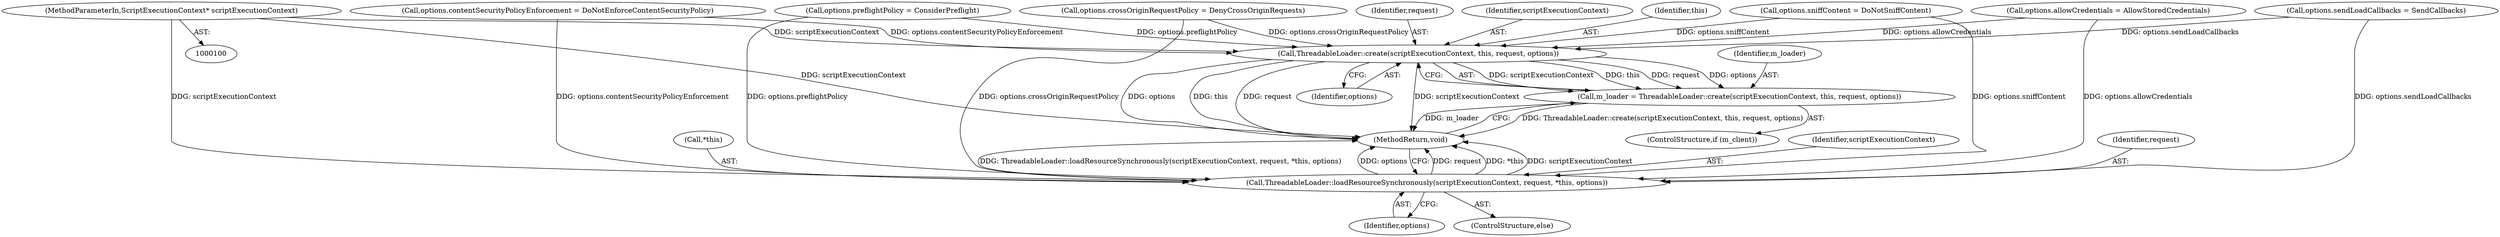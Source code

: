 digraph "0_Chrome_d0c31f0342cefc46a3b3d80359a9779d044d4c0d_17@pointer" {
"1000101" [label="(MethodParameterIn,ScriptExecutionContext* scriptExecutionContext)"];
"1000164" [label="(Call,ThreadableLoader::create(scriptExecutionContext, this, request, options))"];
"1000162" [label="(Call,m_loader = ThreadableLoader::create(scriptExecutionContext, this, request, options))"];
"1000170" [label="(Call,ThreadableLoader::loadResourceSynchronously(scriptExecutionContext, request, *this, options))"];
"1000173" [label="(Call,*this)"];
"1000168" [label="(Identifier,options)"];
"1000150" [label="(Call,options.crossOriginRequestPolicy = DenyCrossOriginRequests)"];
"1000155" [label="(Call,options.contentSecurityPolicyEnforcement = DoNotEnforceContentSecurityPolicy)"];
"1000166" [label="(Identifier,this)"];
"1000164" [label="(Call,ThreadableLoader::create(scriptExecutionContext, this, request, options))"];
"1000140" [label="(Call,options.preflightPolicy = ConsiderPreflight)"];
"1000162" [label="(Call,m_loader = ThreadableLoader::create(scriptExecutionContext, this, request, options))"];
"1000145" [label="(Call,options.allowCredentials = AllowStoredCredentials)"];
"1000171" [label="(Identifier,scriptExecutionContext)"];
"1000130" [label="(Call,options.sendLoadCallbacks = SendCallbacks)"];
"1000176" [label="(MethodReturn,void)"];
"1000170" [label="(Call,ThreadableLoader::loadResourceSynchronously(scriptExecutionContext, request, *this, options))"];
"1000135" [label="(Call,options.sniffContent = DoNotSniffContent)"];
"1000101" [label="(MethodParameterIn,ScriptExecutionContext* scriptExecutionContext)"];
"1000175" [label="(Identifier,options)"];
"1000163" [label="(Identifier,m_loader)"];
"1000172" [label="(Identifier,request)"];
"1000160" [label="(ControlStructure,if (m_client))"];
"1000167" [label="(Identifier,request)"];
"1000169" [label="(ControlStructure,else)"];
"1000165" [label="(Identifier,scriptExecutionContext)"];
"1000101" -> "1000100"  [label="AST: "];
"1000101" -> "1000176"  [label="DDG: scriptExecutionContext"];
"1000101" -> "1000164"  [label="DDG: scriptExecutionContext"];
"1000101" -> "1000170"  [label="DDG: scriptExecutionContext"];
"1000164" -> "1000162"  [label="AST: "];
"1000164" -> "1000168"  [label="CFG: "];
"1000165" -> "1000164"  [label="AST: "];
"1000166" -> "1000164"  [label="AST: "];
"1000167" -> "1000164"  [label="AST: "];
"1000168" -> "1000164"  [label="AST: "];
"1000162" -> "1000164"  [label="CFG: "];
"1000164" -> "1000176"  [label="DDG: options"];
"1000164" -> "1000176"  [label="DDG: this"];
"1000164" -> "1000176"  [label="DDG: request"];
"1000164" -> "1000176"  [label="DDG: scriptExecutionContext"];
"1000164" -> "1000162"  [label="DDG: scriptExecutionContext"];
"1000164" -> "1000162"  [label="DDG: this"];
"1000164" -> "1000162"  [label="DDG: request"];
"1000164" -> "1000162"  [label="DDG: options"];
"1000150" -> "1000164"  [label="DDG: options.crossOriginRequestPolicy"];
"1000140" -> "1000164"  [label="DDG: options.preflightPolicy"];
"1000135" -> "1000164"  [label="DDG: options.sniffContent"];
"1000155" -> "1000164"  [label="DDG: options.contentSecurityPolicyEnforcement"];
"1000145" -> "1000164"  [label="DDG: options.allowCredentials"];
"1000130" -> "1000164"  [label="DDG: options.sendLoadCallbacks"];
"1000162" -> "1000160"  [label="AST: "];
"1000163" -> "1000162"  [label="AST: "];
"1000176" -> "1000162"  [label="CFG: "];
"1000162" -> "1000176"  [label="DDG: ThreadableLoader::create(scriptExecutionContext, this, request, options)"];
"1000162" -> "1000176"  [label="DDG: m_loader"];
"1000170" -> "1000169"  [label="AST: "];
"1000170" -> "1000175"  [label="CFG: "];
"1000171" -> "1000170"  [label="AST: "];
"1000172" -> "1000170"  [label="AST: "];
"1000173" -> "1000170"  [label="AST: "];
"1000175" -> "1000170"  [label="AST: "];
"1000176" -> "1000170"  [label="CFG: "];
"1000170" -> "1000176"  [label="DDG: request"];
"1000170" -> "1000176"  [label="DDG: *this"];
"1000170" -> "1000176"  [label="DDG: scriptExecutionContext"];
"1000170" -> "1000176"  [label="DDG: ThreadableLoader::loadResourceSynchronously(scriptExecutionContext, request, *this, options)"];
"1000170" -> "1000176"  [label="DDG: options"];
"1000150" -> "1000170"  [label="DDG: options.crossOriginRequestPolicy"];
"1000140" -> "1000170"  [label="DDG: options.preflightPolicy"];
"1000135" -> "1000170"  [label="DDG: options.sniffContent"];
"1000155" -> "1000170"  [label="DDG: options.contentSecurityPolicyEnforcement"];
"1000145" -> "1000170"  [label="DDG: options.allowCredentials"];
"1000130" -> "1000170"  [label="DDG: options.sendLoadCallbacks"];
}

